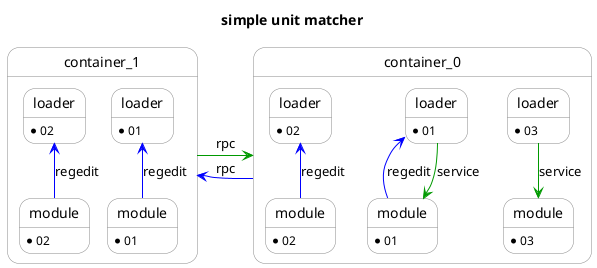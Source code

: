 
@startuml
title simple unit matcher
skinparam {
' handwritten true
backgroundColor #ffffff
activityBackgroundColor #ffffff
activityBorderColor #888888
ArrowColor #009900
stateBorderColor #888888
stateBackgroundColor #ffffff
}

state container_0 {
state "loader" as l01
l01 : * 01
state "loader" as l02
l02 : * 02
state "loader" as l03
l03 : * 03
state "module" as m01
m01 : * 01
state "module" as m02
m02 : * 02
state "module" as m03
m03 : * 03

m01 -up[#0000ff]-> l01 : regedit
l01 --> m01 : service

m02 -up[#0000ff]-> l02 : regedit
l03 --> m03 : service
}

state container_1 {
state "loader" as l11
l11 : * 01
state "loader" as l12
l12 : * 02
state "module" as m11
m11 : * 01
state "module" as m12
m12 : * 02

m11 -up[#0000ff]-> l11 : regedit
m12 -up[#0000ff]-> l12 : regedit
}

container_1 -left-> container_0 : rpc
container_0 -left[#0000ff]-> container_1 : rpc

@enduml


@startuml
title boot start
skinparam {
backgroundColor #ffffff
activityBackgroundColor #ffffff
activityBorderColor #888888
ArrowColor #009900
}

:load module;
-> instantiate;
if (is collection) then
-[#blue]-> true;
:injection all;
else
-[#red]-> no;
:injection first;
endif
-[#gray,bold]->
:run init() function by order;
-[#gray,bold]->
:run start fun;

@enduml